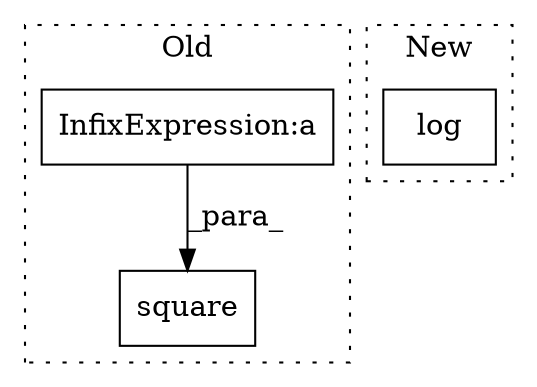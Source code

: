digraph G {
subgraph cluster0 {
1 [label="square" a="32" s="4994,5028" l="7,1" shape="box"];
3 [label="InfixExpression:a" a="27" s="5014" l="3" shape="box"];
label = "Old";
style="dotted";
}
subgraph cluster1 {
2 [label="log" a="32" s="3776,3795" l="4,1" shape="box"];
label = "New";
style="dotted";
}
3 -> 1 [label="_para_"];
}